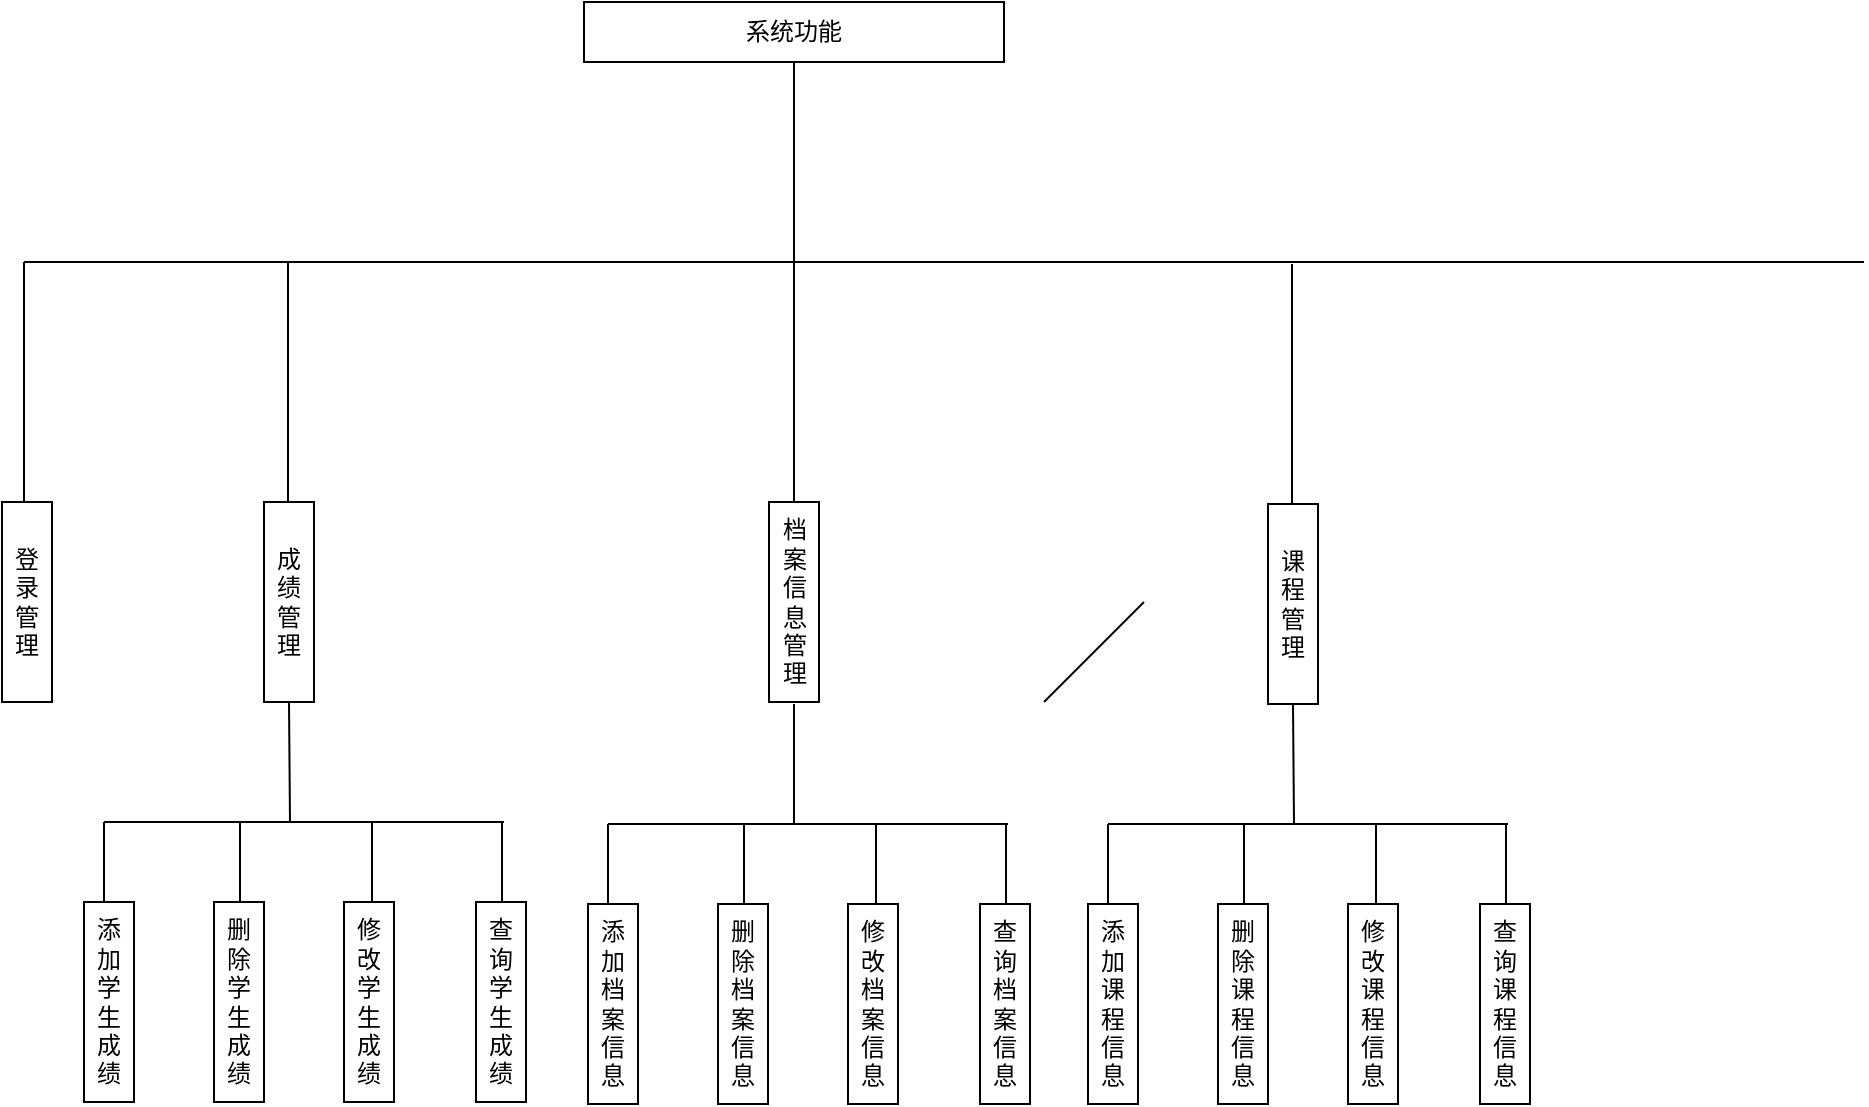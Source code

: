 <mxfile version="21.8.2" type="github">
  <diagram name="第 1 页" id="8dmHlYvgoi_x5xGu6nhz">
    <mxGraphModel dx="2261" dy="758" grid="1" gridSize="10" guides="1" tooltips="1" connect="1" arrows="1" fold="1" page="1" pageScale="1" pageWidth="827" pageHeight="1169" math="0" shadow="0">
      <root>
        <mxCell id="0" />
        <mxCell id="1" parent="0" />
        <mxCell id="SyNY362n3wv_6hlgljLO-1" value="系统功能" style="rounded=0;whiteSpace=wrap;html=1;" vertex="1" parent="1">
          <mxGeometry x="160" y="70" width="210" height="30" as="geometry" />
        </mxCell>
        <mxCell id="SyNY362n3wv_6hlgljLO-2" value="" style="endArrow=none;html=1;rounded=0;entryX=0.5;entryY=1;entryDx=0;entryDy=0;exitX=0.5;exitY=0;exitDx=0;exitDy=0;" edge="1" parent="1" source="SyNY362n3wv_6hlgljLO-3" target="SyNY362n3wv_6hlgljLO-1">
          <mxGeometry width="50" height="50" relative="1" as="geometry">
            <mxPoint x="265" y="320" as="sourcePoint" />
            <mxPoint x="440" y="370" as="targetPoint" />
          </mxGeometry>
        </mxCell>
        <mxCell id="SyNY362n3wv_6hlgljLO-3" value="档案信息管理" style="rounded=0;whiteSpace=wrap;html=1;" vertex="1" parent="1">
          <mxGeometry x="252.5" y="320" width="25" height="100" as="geometry" />
        </mxCell>
        <mxCell id="SyNY362n3wv_6hlgljLO-4" value="" style="endArrow=none;html=1;rounded=0;" edge="1" parent="1">
          <mxGeometry width="50" height="50" relative="1" as="geometry">
            <mxPoint x="-120" y="200" as="sourcePoint" />
            <mxPoint x="800" y="200" as="targetPoint" />
          </mxGeometry>
        </mxCell>
        <mxCell id="SyNY362n3wv_6hlgljLO-5" value="" style="endArrow=none;html=1;rounded=0;" edge="1" parent="1">
          <mxGeometry width="50" height="50" relative="1" as="geometry">
            <mxPoint x="-120" y="320" as="sourcePoint" />
            <mxPoint x="-120" y="200" as="targetPoint" />
          </mxGeometry>
        </mxCell>
        <mxCell id="SyNY362n3wv_6hlgljLO-6" value="登录管理" style="rounded=0;whiteSpace=wrap;html=1;" vertex="1" parent="1">
          <mxGeometry x="-131" y="320" width="25" height="100" as="geometry" />
        </mxCell>
        <mxCell id="SyNY362n3wv_6hlgljLO-7" value="成绩管理" style="rounded=0;whiteSpace=wrap;html=1;" vertex="1" parent="1">
          <mxGeometry y="320" width="25" height="100" as="geometry" />
        </mxCell>
        <mxCell id="SyNY362n3wv_6hlgljLO-8" value="" style="endArrow=none;html=1;rounded=0;" edge="1" parent="1">
          <mxGeometry width="50" height="50" relative="1" as="geometry">
            <mxPoint x="12" y="320" as="sourcePoint" />
            <mxPoint x="12" y="200" as="targetPoint" />
          </mxGeometry>
        </mxCell>
        <mxCell id="SyNY362n3wv_6hlgljLO-9" value="" style="endArrow=none;html=1;rounded=0;entryX=0.5;entryY=1;entryDx=0;entryDy=0;" edge="1" parent="1" target="SyNY362n3wv_6hlgljLO-7">
          <mxGeometry width="50" height="50" relative="1" as="geometry">
            <mxPoint x="13" y="480" as="sourcePoint" />
            <mxPoint x="440" y="370" as="targetPoint" />
          </mxGeometry>
        </mxCell>
        <mxCell id="SyNY362n3wv_6hlgljLO-10" value="" style="endArrow=none;html=1;rounded=0;" edge="1" parent="1">
          <mxGeometry width="50" height="50" relative="1" as="geometry">
            <mxPoint x="-80" y="480" as="sourcePoint" />
            <mxPoint x="120" y="480" as="targetPoint" />
          </mxGeometry>
        </mxCell>
        <mxCell id="SyNY362n3wv_6hlgljLO-11" value="" style="endArrow=none;html=1;rounded=0;" edge="1" parent="1">
          <mxGeometry width="50" height="50" relative="1" as="geometry">
            <mxPoint x="-80" y="480" as="sourcePoint" />
            <mxPoint x="-80" y="520" as="targetPoint" />
          </mxGeometry>
        </mxCell>
        <mxCell id="SyNY362n3wv_6hlgljLO-12" value="添加学生成绩" style="rounded=0;whiteSpace=wrap;html=1;" vertex="1" parent="1">
          <mxGeometry x="-90" y="520" width="25" height="100" as="geometry" />
        </mxCell>
        <mxCell id="SyNY362n3wv_6hlgljLO-13" value="删除学生成绩" style="rounded=0;whiteSpace=wrap;html=1;" vertex="1" parent="1">
          <mxGeometry x="-25" y="520" width="25" height="100" as="geometry" />
        </mxCell>
        <mxCell id="SyNY362n3wv_6hlgljLO-14" value="修改学生成绩" style="rounded=0;whiteSpace=wrap;html=1;" vertex="1" parent="1">
          <mxGeometry x="40" y="520" width="25" height="100" as="geometry" />
        </mxCell>
        <mxCell id="SyNY362n3wv_6hlgljLO-15" value="查询学生成绩" style="rounded=0;whiteSpace=wrap;html=1;" vertex="1" parent="1">
          <mxGeometry x="106" y="520" width="25" height="100" as="geometry" />
        </mxCell>
        <mxCell id="SyNY362n3wv_6hlgljLO-16" value="" style="endArrow=none;html=1;rounded=0;" edge="1" parent="1">
          <mxGeometry width="50" height="50" relative="1" as="geometry">
            <mxPoint x="390" y="420" as="sourcePoint" />
            <mxPoint x="440" y="370" as="targetPoint" />
          </mxGeometry>
        </mxCell>
        <mxCell id="SyNY362n3wv_6hlgljLO-17" value="" style="endArrow=none;html=1;rounded=0;" edge="1" parent="1">
          <mxGeometry width="50" height="50" relative="1" as="geometry">
            <mxPoint x="119" y="480" as="sourcePoint" />
            <mxPoint x="119" y="520" as="targetPoint" />
          </mxGeometry>
        </mxCell>
        <mxCell id="SyNY362n3wv_6hlgljLO-18" value="" style="endArrow=none;html=1;rounded=0;" edge="1" parent="1">
          <mxGeometry width="50" height="50" relative="1" as="geometry">
            <mxPoint x="54" y="480" as="sourcePoint" />
            <mxPoint x="54" y="520" as="targetPoint" />
          </mxGeometry>
        </mxCell>
        <mxCell id="SyNY362n3wv_6hlgljLO-19" value="" style="endArrow=none;html=1;rounded=0;" edge="1" parent="1">
          <mxGeometry width="50" height="50" relative="1" as="geometry">
            <mxPoint x="-12" y="480" as="sourcePoint" />
            <mxPoint x="-12" y="520" as="targetPoint" />
          </mxGeometry>
        </mxCell>
        <mxCell id="SyNY362n3wv_6hlgljLO-20" value="" style="endArrow=none;html=1;rounded=0;entryX=0.5;entryY=1;entryDx=0;entryDy=0;" edge="1" parent="1">
          <mxGeometry width="50" height="50" relative="1" as="geometry">
            <mxPoint x="265" y="481" as="sourcePoint" />
            <mxPoint x="265" y="421" as="targetPoint" />
          </mxGeometry>
        </mxCell>
        <mxCell id="SyNY362n3wv_6hlgljLO-21" value="" style="endArrow=none;html=1;rounded=0;" edge="1" parent="1">
          <mxGeometry width="50" height="50" relative="1" as="geometry">
            <mxPoint x="172" y="481" as="sourcePoint" />
            <mxPoint x="372" y="481" as="targetPoint" />
          </mxGeometry>
        </mxCell>
        <mxCell id="SyNY362n3wv_6hlgljLO-22" value="" style="endArrow=none;html=1;rounded=0;" edge="1" parent="1">
          <mxGeometry width="50" height="50" relative="1" as="geometry">
            <mxPoint x="172" y="481" as="sourcePoint" />
            <mxPoint x="172" y="521" as="targetPoint" />
          </mxGeometry>
        </mxCell>
        <mxCell id="SyNY362n3wv_6hlgljLO-23" value="添加档案信息" style="rounded=0;whiteSpace=wrap;html=1;" vertex="1" parent="1">
          <mxGeometry x="162" y="521" width="25" height="100" as="geometry" />
        </mxCell>
        <mxCell id="SyNY362n3wv_6hlgljLO-24" value="删除档案信息" style="rounded=0;whiteSpace=wrap;html=1;" vertex="1" parent="1">
          <mxGeometry x="227" y="521" width="25" height="100" as="geometry" />
        </mxCell>
        <mxCell id="SyNY362n3wv_6hlgljLO-25" value="修改档案信息" style="rounded=0;whiteSpace=wrap;html=1;" vertex="1" parent="1">
          <mxGeometry x="292" y="521" width="25" height="100" as="geometry" />
        </mxCell>
        <mxCell id="SyNY362n3wv_6hlgljLO-26" value="查询档案信息" style="rounded=0;whiteSpace=wrap;html=1;" vertex="1" parent="1">
          <mxGeometry x="358" y="521" width="25" height="100" as="geometry" />
        </mxCell>
        <mxCell id="SyNY362n3wv_6hlgljLO-27" value="" style="endArrow=none;html=1;rounded=0;" edge="1" parent="1">
          <mxGeometry width="50" height="50" relative="1" as="geometry">
            <mxPoint x="371" y="481" as="sourcePoint" />
            <mxPoint x="371" y="521" as="targetPoint" />
          </mxGeometry>
        </mxCell>
        <mxCell id="SyNY362n3wv_6hlgljLO-28" value="" style="endArrow=none;html=1;rounded=0;" edge="1" parent="1">
          <mxGeometry width="50" height="50" relative="1" as="geometry">
            <mxPoint x="306" y="481" as="sourcePoint" />
            <mxPoint x="306" y="521" as="targetPoint" />
          </mxGeometry>
        </mxCell>
        <mxCell id="SyNY362n3wv_6hlgljLO-29" value="" style="endArrow=none;html=1;rounded=0;" edge="1" parent="1">
          <mxGeometry width="50" height="50" relative="1" as="geometry">
            <mxPoint x="240" y="481" as="sourcePoint" />
            <mxPoint x="240" y="521" as="targetPoint" />
          </mxGeometry>
        </mxCell>
        <mxCell id="SyNY362n3wv_6hlgljLO-30" value="课程管理" style="rounded=0;whiteSpace=wrap;html=1;" vertex="1" parent="1">
          <mxGeometry x="502" y="321" width="25" height="100" as="geometry" />
        </mxCell>
        <mxCell id="SyNY362n3wv_6hlgljLO-31" value="" style="endArrow=none;html=1;rounded=0;" edge="1" parent="1">
          <mxGeometry width="50" height="50" relative="1" as="geometry">
            <mxPoint x="514" y="321" as="sourcePoint" />
            <mxPoint x="514" y="201" as="targetPoint" />
          </mxGeometry>
        </mxCell>
        <mxCell id="SyNY362n3wv_6hlgljLO-32" value="" style="endArrow=none;html=1;rounded=0;entryX=0.5;entryY=1;entryDx=0;entryDy=0;" edge="1" parent="1" target="SyNY362n3wv_6hlgljLO-30">
          <mxGeometry width="50" height="50" relative="1" as="geometry">
            <mxPoint x="515" y="481" as="sourcePoint" />
            <mxPoint x="942" y="371" as="targetPoint" />
          </mxGeometry>
        </mxCell>
        <mxCell id="SyNY362n3wv_6hlgljLO-33" value="" style="endArrow=none;html=1;rounded=0;" edge="1" parent="1">
          <mxGeometry width="50" height="50" relative="1" as="geometry">
            <mxPoint x="422" y="481" as="sourcePoint" />
            <mxPoint x="622" y="481" as="targetPoint" />
          </mxGeometry>
        </mxCell>
        <mxCell id="SyNY362n3wv_6hlgljLO-34" value="" style="endArrow=none;html=1;rounded=0;" edge="1" parent="1">
          <mxGeometry width="50" height="50" relative="1" as="geometry">
            <mxPoint x="422" y="481" as="sourcePoint" />
            <mxPoint x="422" y="521" as="targetPoint" />
          </mxGeometry>
        </mxCell>
        <mxCell id="SyNY362n3wv_6hlgljLO-35" value="添加课程信息" style="rounded=0;whiteSpace=wrap;html=1;" vertex="1" parent="1">
          <mxGeometry x="412" y="521" width="25" height="100" as="geometry" />
        </mxCell>
        <mxCell id="SyNY362n3wv_6hlgljLO-36" value="删除课程信息" style="rounded=0;whiteSpace=wrap;html=1;" vertex="1" parent="1">
          <mxGeometry x="477" y="521" width="25" height="100" as="geometry" />
        </mxCell>
        <mxCell id="SyNY362n3wv_6hlgljLO-37" value="修改课程信息" style="rounded=0;whiteSpace=wrap;html=1;" vertex="1" parent="1">
          <mxGeometry x="542" y="521" width="25" height="100" as="geometry" />
        </mxCell>
        <mxCell id="SyNY362n3wv_6hlgljLO-38" value="查询课程信息" style="rounded=0;whiteSpace=wrap;html=1;" vertex="1" parent="1">
          <mxGeometry x="608" y="521" width="25" height="100" as="geometry" />
        </mxCell>
        <mxCell id="SyNY362n3wv_6hlgljLO-39" value="" style="endArrow=none;html=1;rounded=0;" edge="1" parent="1">
          <mxGeometry width="50" height="50" relative="1" as="geometry">
            <mxPoint x="621" y="481" as="sourcePoint" />
            <mxPoint x="621" y="521" as="targetPoint" />
          </mxGeometry>
        </mxCell>
        <mxCell id="SyNY362n3wv_6hlgljLO-40" value="" style="endArrow=none;html=1;rounded=0;" edge="1" parent="1">
          <mxGeometry width="50" height="50" relative="1" as="geometry">
            <mxPoint x="556" y="481" as="sourcePoint" />
            <mxPoint x="556" y="521" as="targetPoint" />
          </mxGeometry>
        </mxCell>
        <mxCell id="SyNY362n3wv_6hlgljLO-41" value="" style="endArrow=none;html=1;rounded=0;" edge="1" parent="1">
          <mxGeometry width="50" height="50" relative="1" as="geometry">
            <mxPoint x="490" y="481" as="sourcePoint" />
            <mxPoint x="490" y="521" as="targetPoint" />
          </mxGeometry>
        </mxCell>
      </root>
    </mxGraphModel>
  </diagram>
</mxfile>

